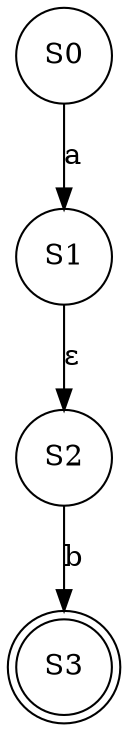 digraph {
	S0 [shape=circle]
	S0 -> S1 [label=a]
	S1 [shape=circle]
	S1 -> S2 [label="ε"]
	S2 [shape=circle]
	S2 -> S3 [label=b]
	S3 [shape=doublecircle]
}
